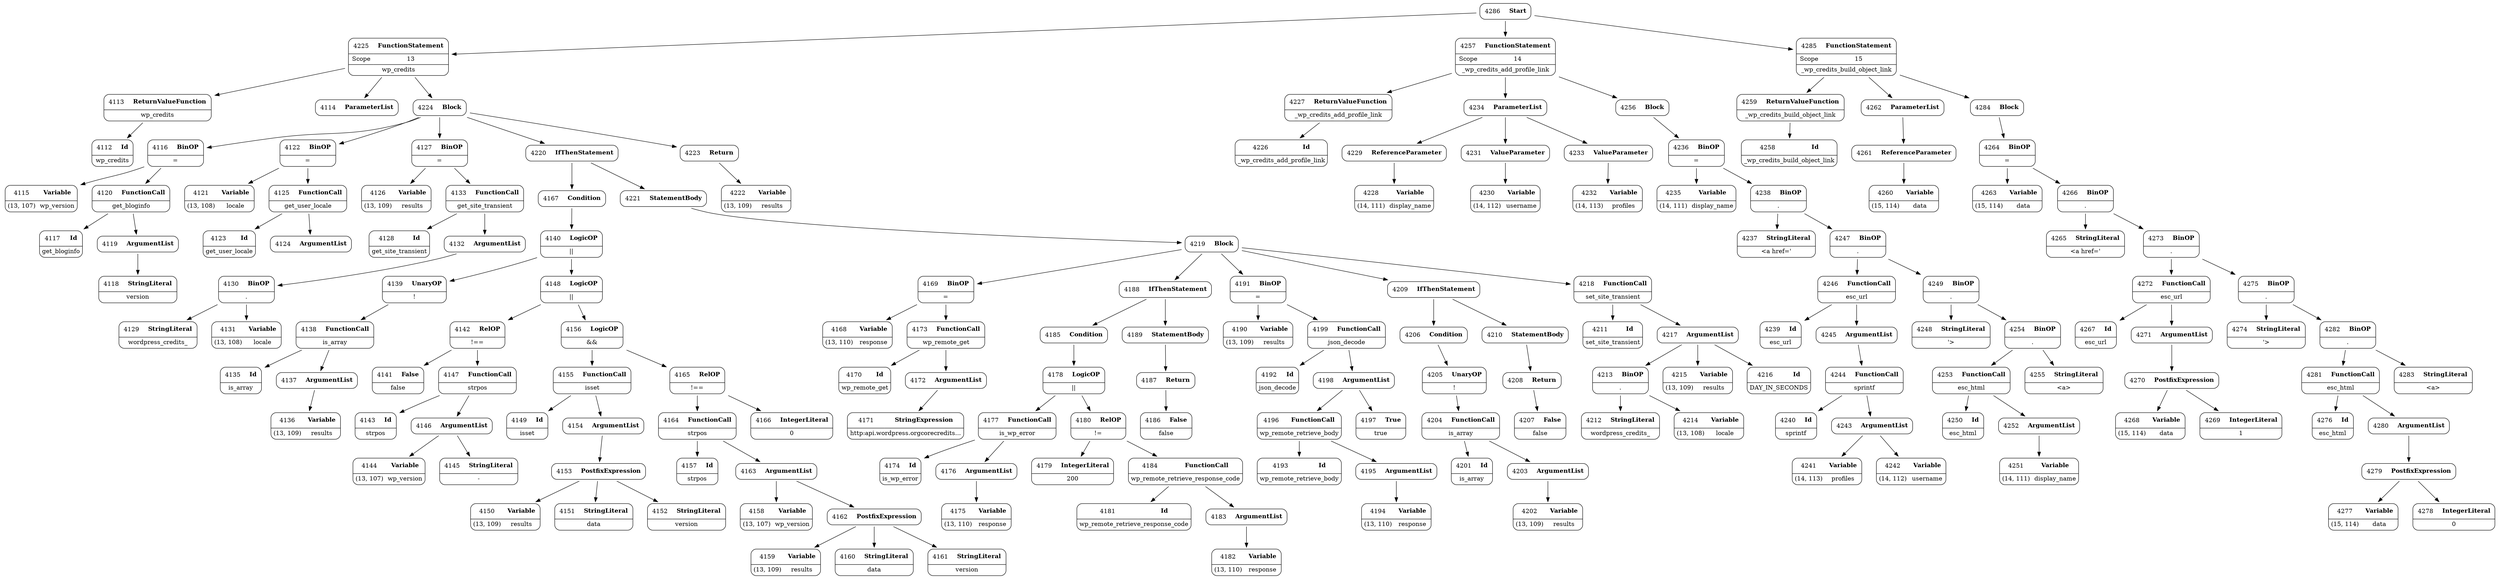 digraph ast {
node [shape=none];
4112 [label=<<TABLE border='1' cellspacing='0' cellpadding='10' style='rounded' ><TR><TD border='0'>4112</TD><TD border='0'><B>Id</B></TD></TR><HR/><TR><TD border='0' cellpadding='5' colspan='2'>wp_credits</TD></TR></TABLE>>];
4113 [label=<<TABLE border='1' cellspacing='0' cellpadding='10' style='rounded' ><TR><TD border='0'>4113</TD><TD border='0'><B>ReturnValueFunction</B></TD></TR><HR/><TR><TD border='0' cellpadding='5' colspan='2'>wp_credits</TD></TR></TABLE>>];
4113 -> 4112 [weight=2];
4114 [label=<<TABLE border='1' cellspacing='0' cellpadding='10' style='rounded' ><TR><TD border='0'>4114</TD><TD border='0'><B>ParameterList</B></TD></TR></TABLE>>];
4115 [label=<<TABLE border='1' cellspacing='0' cellpadding='10' style='rounded' ><TR><TD border='0'>4115</TD><TD border='0'><B>Variable</B></TD></TR><HR/><TR><TD border='0' cellpadding='5'>(13, 107)</TD><TD border='0' cellpadding='5'>wp_version</TD></TR></TABLE>>];
4116 [label=<<TABLE border='1' cellspacing='0' cellpadding='10' style='rounded' ><TR><TD border='0'>4116</TD><TD border='0'><B>BinOP</B></TD></TR><HR/><TR><TD border='0' cellpadding='5' colspan='2'>=</TD></TR></TABLE>>];
4116 -> 4115 [weight=2];
4116 -> 4120 [weight=2];
4117 [label=<<TABLE border='1' cellspacing='0' cellpadding='10' style='rounded' ><TR><TD border='0'>4117</TD><TD border='0'><B>Id</B></TD></TR><HR/><TR><TD border='0' cellpadding='5' colspan='2'>get_bloginfo</TD></TR></TABLE>>];
4118 [label=<<TABLE border='1' cellspacing='0' cellpadding='10' style='rounded' ><TR><TD border='0'>4118</TD><TD border='0'><B>StringLiteral</B></TD></TR><HR/><TR><TD border='0' cellpadding='5' colspan='2'>version</TD></TR></TABLE>>];
4119 [label=<<TABLE border='1' cellspacing='0' cellpadding='10' style='rounded' ><TR><TD border='0'>4119</TD><TD border='0'><B>ArgumentList</B></TD></TR></TABLE>>];
4119 -> 4118 [weight=2];
4120 [label=<<TABLE border='1' cellspacing='0' cellpadding='10' style='rounded' ><TR><TD border='0'>4120</TD><TD border='0'><B>FunctionCall</B></TD></TR><HR/><TR><TD border='0' cellpadding='5' colspan='2'>get_bloginfo</TD></TR></TABLE>>];
4120 -> 4117 [weight=2];
4120 -> 4119 [weight=2];
4121 [label=<<TABLE border='1' cellspacing='0' cellpadding='10' style='rounded' ><TR><TD border='0'>4121</TD><TD border='0'><B>Variable</B></TD></TR><HR/><TR><TD border='0' cellpadding='5'>(13, 108)</TD><TD border='0' cellpadding='5'>locale</TD></TR></TABLE>>];
4122 [label=<<TABLE border='1' cellspacing='0' cellpadding='10' style='rounded' ><TR><TD border='0'>4122</TD><TD border='0'><B>BinOP</B></TD></TR><HR/><TR><TD border='0' cellpadding='5' colspan='2'>=</TD></TR></TABLE>>];
4122 -> 4121 [weight=2];
4122 -> 4125 [weight=2];
4123 [label=<<TABLE border='1' cellspacing='0' cellpadding='10' style='rounded' ><TR><TD border='0'>4123</TD><TD border='0'><B>Id</B></TD></TR><HR/><TR><TD border='0' cellpadding='5' colspan='2'>get_user_locale</TD></TR></TABLE>>];
4124 [label=<<TABLE border='1' cellspacing='0' cellpadding='10' style='rounded' ><TR><TD border='0'>4124</TD><TD border='0'><B>ArgumentList</B></TD></TR></TABLE>>];
4125 [label=<<TABLE border='1' cellspacing='0' cellpadding='10' style='rounded' ><TR><TD border='0'>4125</TD><TD border='0'><B>FunctionCall</B></TD></TR><HR/><TR><TD border='0' cellpadding='5' colspan='2'>get_user_locale</TD></TR></TABLE>>];
4125 -> 4123 [weight=2];
4125 -> 4124 [weight=2];
4126 [label=<<TABLE border='1' cellspacing='0' cellpadding='10' style='rounded' ><TR><TD border='0'>4126</TD><TD border='0'><B>Variable</B></TD></TR><HR/><TR><TD border='0' cellpadding='5'>(13, 109)</TD><TD border='0' cellpadding='5'>results</TD></TR></TABLE>>];
4127 [label=<<TABLE border='1' cellspacing='0' cellpadding='10' style='rounded' ><TR><TD border='0'>4127</TD><TD border='0'><B>BinOP</B></TD></TR><HR/><TR><TD border='0' cellpadding='5' colspan='2'>=</TD></TR></TABLE>>];
4127 -> 4126 [weight=2];
4127 -> 4133 [weight=2];
4128 [label=<<TABLE border='1' cellspacing='0' cellpadding='10' style='rounded' ><TR><TD border='0'>4128</TD><TD border='0'><B>Id</B></TD></TR><HR/><TR><TD border='0' cellpadding='5' colspan='2'>get_site_transient</TD></TR></TABLE>>];
4129 [label=<<TABLE border='1' cellspacing='0' cellpadding='10' style='rounded' ><TR><TD border='0'>4129</TD><TD border='0'><B>StringLiteral</B></TD></TR><HR/><TR><TD border='0' cellpadding='5' colspan='2'>wordpress_credits_</TD></TR></TABLE>>];
4130 [label=<<TABLE border='1' cellspacing='0' cellpadding='10' style='rounded' ><TR><TD border='0'>4130</TD><TD border='0'><B>BinOP</B></TD></TR><HR/><TR><TD border='0' cellpadding='5' colspan='2'>.</TD></TR></TABLE>>];
4130 -> 4129 [weight=2];
4130 -> 4131 [weight=2];
4131 [label=<<TABLE border='1' cellspacing='0' cellpadding='10' style='rounded' ><TR><TD border='0'>4131</TD><TD border='0'><B>Variable</B></TD></TR><HR/><TR><TD border='0' cellpadding='5'>(13, 108)</TD><TD border='0' cellpadding='5'>locale</TD></TR></TABLE>>];
4132 [label=<<TABLE border='1' cellspacing='0' cellpadding='10' style='rounded' ><TR><TD border='0'>4132</TD><TD border='0'><B>ArgumentList</B></TD></TR></TABLE>>];
4132 -> 4130 [weight=2];
4133 [label=<<TABLE border='1' cellspacing='0' cellpadding='10' style='rounded' ><TR><TD border='0'>4133</TD><TD border='0'><B>FunctionCall</B></TD></TR><HR/><TR><TD border='0' cellpadding='5' colspan='2'>get_site_transient</TD></TR></TABLE>>];
4133 -> 4128 [weight=2];
4133 -> 4132 [weight=2];
4135 [label=<<TABLE border='1' cellspacing='0' cellpadding='10' style='rounded' ><TR><TD border='0'>4135</TD><TD border='0'><B>Id</B></TD></TR><HR/><TR><TD border='0' cellpadding='5' colspan='2'>is_array</TD></TR></TABLE>>];
4136 [label=<<TABLE border='1' cellspacing='0' cellpadding='10' style='rounded' ><TR><TD border='0'>4136</TD><TD border='0'><B>Variable</B></TD></TR><HR/><TR><TD border='0' cellpadding='5'>(13, 109)</TD><TD border='0' cellpadding='5'>results</TD></TR></TABLE>>];
4137 [label=<<TABLE border='1' cellspacing='0' cellpadding='10' style='rounded' ><TR><TD border='0'>4137</TD><TD border='0'><B>ArgumentList</B></TD></TR></TABLE>>];
4137 -> 4136 [weight=2];
4138 [label=<<TABLE border='1' cellspacing='0' cellpadding='10' style='rounded' ><TR><TD border='0'>4138</TD><TD border='0'><B>FunctionCall</B></TD></TR><HR/><TR><TD border='0' cellpadding='5' colspan='2'>is_array</TD></TR></TABLE>>];
4138 -> 4135 [weight=2];
4138 -> 4137 [weight=2];
4139 [label=<<TABLE border='1' cellspacing='0' cellpadding='10' style='rounded' ><TR><TD border='0'>4139</TD><TD border='0'><B>UnaryOP</B></TD></TR><HR/><TR><TD border='0' cellpadding='5' colspan='2'>!</TD></TR></TABLE>>];
4139 -> 4138 [weight=2];
4140 [label=<<TABLE border='1' cellspacing='0' cellpadding='10' style='rounded' ><TR><TD border='0'>4140</TD><TD border='0'><B>LogicOP</B></TD></TR><HR/><TR><TD border='0' cellpadding='5' colspan='2'>||</TD></TR></TABLE>>];
4140 -> 4139 [weight=2];
4140 -> 4148 [weight=2];
4141 [label=<<TABLE border='1' cellspacing='0' cellpadding='10' style='rounded' ><TR><TD border='0'>4141</TD><TD border='0'><B>False</B></TD></TR><HR/><TR><TD border='0' cellpadding='5' colspan='2'>false</TD></TR></TABLE>>];
4142 [label=<<TABLE border='1' cellspacing='0' cellpadding='10' style='rounded' ><TR><TD border='0'>4142</TD><TD border='0'><B>RelOP</B></TD></TR><HR/><TR><TD border='0' cellpadding='5' colspan='2'>!==</TD></TR></TABLE>>];
4142 -> 4141 [weight=2];
4142 -> 4147 [weight=2];
4143 [label=<<TABLE border='1' cellspacing='0' cellpadding='10' style='rounded' ><TR><TD border='0'>4143</TD><TD border='0'><B>Id</B></TD></TR><HR/><TR><TD border='0' cellpadding='5' colspan='2'>strpos</TD></TR></TABLE>>];
4144 [label=<<TABLE border='1' cellspacing='0' cellpadding='10' style='rounded' ><TR><TD border='0'>4144</TD><TD border='0'><B>Variable</B></TD></TR><HR/><TR><TD border='0' cellpadding='5'>(13, 107)</TD><TD border='0' cellpadding='5'>wp_version</TD></TR></TABLE>>];
4145 [label=<<TABLE border='1' cellspacing='0' cellpadding='10' style='rounded' ><TR><TD border='0'>4145</TD><TD border='0'><B>StringLiteral</B></TD></TR><HR/><TR><TD border='0' cellpadding='5' colspan='2'>-</TD></TR></TABLE>>];
4146 [label=<<TABLE border='1' cellspacing='0' cellpadding='10' style='rounded' ><TR><TD border='0'>4146</TD><TD border='0'><B>ArgumentList</B></TD></TR></TABLE>>];
4146 -> 4144 [weight=2];
4146 -> 4145 [weight=2];
4147 [label=<<TABLE border='1' cellspacing='0' cellpadding='10' style='rounded' ><TR><TD border='0'>4147</TD><TD border='0'><B>FunctionCall</B></TD></TR><HR/><TR><TD border='0' cellpadding='5' colspan='2'>strpos</TD></TR></TABLE>>];
4147 -> 4143 [weight=2];
4147 -> 4146 [weight=2];
4148 [label=<<TABLE border='1' cellspacing='0' cellpadding='10' style='rounded' ><TR><TD border='0'>4148</TD><TD border='0'><B>LogicOP</B></TD></TR><HR/><TR><TD border='0' cellpadding='5' colspan='2'>||</TD></TR></TABLE>>];
4148 -> 4142 [weight=2];
4148 -> 4156 [weight=2];
4149 [label=<<TABLE border='1' cellspacing='0' cellpadding='10' style='rounded' ><TR><TD border='0'>4149</TD><TD border='0'><B>Id</B></TD></TR><HR/><TR><TD border='0' cellpadding='5' colspan='2'>isset</TD></TR></TABLE>>];
4150 [label=<<TABLE border='1' cellspacing='0' cellpadding='10' style='rounded' ><TR><TD border='0'>4150</TD><TD border='0'><B>Variable</B></TD></TR><HR/><TR><TD border='0' cellpadding='5'>(13, 109)</TD><TD border='0' cellpadding='5'>results</TD></TR></TABLE>>];
4151 [label=<<TABLE border='1' cellspacing='0' cellpadding='10' style='rounded' ><TR><TD border='0'>4151</TD><TD border='0'><B>StringLiteral</B></TD></TR><HR/><TR><TD border='0' cellpadding='5' colspan='2'>data</TD></TR></TABLE>>];
4152 [label=<<TABLE border='1' cellspacing='0' cellpadding='10' style='rounded' ><TR><TD border='0'>4152</TD><TD border='0'><B>StringLiteral</B></TD></TR><HR/><TR><TD border='0' cellpadding='5' colspan='2'>version</TD></TR></TABLE>>];
4153 [label=<<TABLE border='1' cellspacing='0' cellpadding='10' style='rounded' ><TR><TD border='0'>4153</TD><TD border='0'><B>PostfixExpression</B></TD></TR></TABLE>>];
4153 -> 4150 [weight=2];
4153 -> 4151 [weight=2];
4153 -> 4152 [weight=2];
4154 [label=<<TABLE border='1' cellspacing='0' cellpadding='10' style='rounded' ><TR><TD border='0'>4154</TD><TD border='0'><B>ArgumentList</B></TD></TR></TABLE>>];
4154 -> 4153 [weight=2];
4155 [label=<<TABLE border='1' cellspacing='0' cellpadding='10' style='rounded' ><TR><TD border='0'>4155</TD><TD border='0'><B>FunctionCall</B></TD></TR><HR/><TR><TD border='0' cellpadding='5' colspan='2'>isset</TD></TR></TABLE>>];
4155 -> 4149 [weight=2];
4155 -> 4154 [weight=2];
4156 [label=<<TABLE border='1' cellspacing='0' cellpadding='10' style='rounded' ><TR><TD border='0'>4156</TD><TD border='0'><B>LogicOP</B></TD></TR><HR/><TR><TD border='0' cellpadding='5' colspan='2'>&amp;&amp;</TD></TR></TABLE>>];
4156 -> 4155 [weight=2];
4156 -> 4165 [weight=2];
4157 [label=<<TABLE border='1' cellspacing='0' cellpadding='10' style='rounded' ><TR><TD border='0'>4157</TD><TD border='0'><B>Id</B></TD></TR><HR/><TR><TD border='0' cellpadding='5' colspan='2'>strpos</TD></TR></TABLE>>];
4158 [label=<<TABLE border='1' cellspacing='0' cellpadding='10' style='rounded' ><TR><TD border='0'>4158</TD><TD border='0'><B>Variable</B></TD></TR><HR/><TR><TD border='0' cellpadding='5'>(13, 107)</TD><TD border='0' cellpadding='5'>wp_version</TD></TR></TABLE>>];
4159 [label=<<TABLE border='1' cellspacing='0' cellpadding='10' style='rounded' ><TR><TD border='0'>4159</TD><TD border='0'><B>Variable</B></TD></TR><HR/><TR><TD border='0' cellpadding='5'>(13, 109)</TD><TD border='0' cellpadding='5'>results</TD></TR></TABLE>>];
4160 [label=<<TABLE border='1' cellspacing='0' cellpadding='10' style='rounded' ><TR><TD border='0'>4160</TD><TD border='0'><B>StringLiteral</B></TD></TR><HR/><TR><TD border='0' cellpadding='5' colspan='2'>data</TD></TR></TABLE>>];
4161 [label=<<TABLE border='1' cellspacing='0' cellpadding='10' style='rounded' ><TR><TD border='0'>4161</TD><TD border='0'><B>StringLiteral</B></TD></TR><HR/><TR><TD border='0' cellpadding='5' colspan='2'>version</TD></TR></TABLE>>];
4162 [label=<<TABLE border='1' cellspacing='0' cellpadding='10' style='rounded' ><TR><TD border='0'>4162</TD><TD border='0'><B>PostfixExpression</B></TD></TR></TABLE>>];
4162 -> 4159 [weight=2];
4162 -> 4160 [weight=2];
4162 -> 4161 [weight=2];
4163 [label=<<TABLE border='1' cellspacing='0' cellpadding='10' style='rounded' ><TR><TD border='0'>4163</TD><TD border='0'><B>ArgumentList</B></TD></TR></TABLE>>];
4163 -> 4158 [weight=2];
4163 -> 4162 [weight=2];
4164 [label=<<TABLE border='1' cellspacing='0' cellpadding='10' style='rounded' ><TR><TD border='0'>4164</TD><TD border='0'><B>FunctionCall</B></TD></TR><HR/><TR><TD border='0' cellpadding='5' colspan='2'>strpos</TD></TR></TABLE>>];
4164 -> 4157 [weight=2];
4164 -> 4163 [weight=2];
4165 [label=<<TABLE border='1' cellspacing='0' cellpadding='10' style='rounded' ><TR><TD border='0'>4165</TD><TD border='0'><B>RelOP</B></TD></TR><HR/><TR><TD border='0' cellpadding='5' colspan='2'>!==</TD></TR></TABLE>>];
4165 -> 4164 [weight=2];
4165 -> 4166 [weight=2];
4166 [label=<<TABLE border='1' cellspacing='0' cellpadding='10' style='rounded' ><TR><TD border='0'>4166</TD><TD border='0'><B>IntegerLiteral</B></TD></TR><HR/><TR><TD border='0' cellpadding='5' colspan='2'>0</TD></TR></TABLE>>];
4167 [label=<<TABLE border='1' cellspacing='0' cellpadding='10' style='rounded' ><TR><TD border='0'>4167</TD><TD border='0'><B>Condition</B></TD></TR></TABLE>>];
4167 -> 4140 [weight=2];
4168 [label=<<TABLE border='1' cellspacing='0' cellpadding='10' style='rounded' ><TR><TD border='0'>4168</TD><TD border='0'><B>Variable</B></TD></TR><HR/><TR><TD border='0' cellpadding='5'>(13, 110)</TD><TD border='0' cellpadding='5'>response</TD></TR></TABLE>>];
4169 [label=<<TABLE border='1' cellspacing='0' cellpadding='10' style='rounded' ><TR><TD border='0'>4169</TD><TD border='0'><B>BinOP</B></TD></TR><HR/><TR><TD border='0' cellpadding='5' colspan='2'>=</TD></TR></TABLE>>];
4169 -> 4168 [weight=2];
4169 -> 4173 [weight=2];
4170 [label=<<TABLE border='1' cellspacing='0' cellpadding='10' style='rounded' ><TR><TD border='0'>4170</TD><TD border='0'><B>Id</B></TD></TR><HR/><TR><TD border='0' cellpadding='5' colspan='2'>wp_remote_get</TD></TR></TABLE>>];
4171 [label=<<TABLE border='1' cellspacing='0' cellpadding='10' style='rounded' ><TR><TD border='0'>4171</TD><TD border='0'><B>StringExpression</B></TD></TR><HR/><TR><TD border='0' cellpadding='5' colspan='2'>http:api.wordpress.orgcorecredits...</TD></TR></TABLE>>];
4172 [label=<<TABLE border='1' cellspacing='0' cellpadding='10' style='rounded' ><TR><TD border='0'>4172</TD><TD border='0'><B>ArgumentList</B></TD></TR></TABLE>>];
4172 -> 4171 [weight=2];
4173 [label=<<TABLE border='1' cellspacing='0' cellpadding='10' style='rounded' ><TR><TD border='0'>4173</TD><TD border='0'><B>FunctionCall</B></TD></TR><HR/><TR><TD border='0' cellpadding='5' colspan='2'>wp_remote_get</TD></TR></TABLE>>];
4173 -> 4170 [weight=2];
4173 -> 4172 [weight=2];
4174 [label=<<TABLE border='1' cellspacing='0' cellpadding='10' style='rounded' ><TR><TD border='0'>4174</TD><TD border='0'><B>Id</B></TD></TR><HR/><TR><TD border='0' cellpadding='5' colspan='2'>is_wp_error</TD></TR></TABLE>>];
4175 [label=<<TABLE border='1' cellspacing='0' cellpadding='10' style='rounded' ><TR><TD border='0'>4175</TD><TD border='0'><B>Variable</B></TD></TR><HR/><TR><TD border='0' cellpadding='5'>(13, 110)</TD><TD border='0' cellpadding='5'>response</TD></TR></TABLE>>];
4176 [label=<<TABLE border='1' cellspacing='0' cellpadding='10' style='rounded' ><TR><TD border='0'>4176</TD><TD border='0'><B>ArgumentList</B></TD></TR></TABLE>>];
4176 -> 4175 [weight=2];
4177 [label=<<TABLE border='1' cellspacing='0' cellpadding='10' style='rounded' ><TR><TD border='0'>4177</TD><TD border='0'><B>FunctionCall</B></TD></TR><HR/><TR><TD border='0' cellpadding='5' colspan='2'>is_wp_error</TD></TR></TABLE>>];
4177 -> 4174 [weight=2];
4177 -> 4176 [weight=2];
4178 [label=<<TABLE border='1' cellspacing='0' cellpadding='10' style='rounded' ><TR><TD border='0'>4178</TD><TD border='0'><B>LogicOP</B></TD></TR><HR/><TR><TD border='0' cellpadding='5' colspan='2'>||</TD></TR></TABLE>>];
4178 -> 4177 [weight=2];
4178 -> 4180 [weight=2];
4179 [label=<<TABLE border='1' cellspacing='0' cellpadding='10' style='rounded' ><TR><TD border='0'>4179</TD><TD border='0'><B>IntegerLiteral</B></TD></TR><HR/><TR><TD border='0' cellpadding='5' colspan='2'>200</TD></TR></TABLE>>];
4180 [label=<<TABLE border='1' cellspacing='0' cellpadding='10' style='rounded' ><TR><TD border='0'>4180</TD><TD border='0'><B>RelOP</B></TD></TR><HR/><TR><TD border='0' cellpadding='5' colspan='2'>!=</TD></TR></TABLE>>];
4180 -> 4179 [weight=2];
4180 -> 4184 [weight=2];
4181 [label=<<TABLE border='1' cellspacing='0' cellpadding='10' style='rounded' ><TR><TD border='0'>4181</TD><TD border='0'><B>Id</B></TD></TR><HR/><TR><TD border='0' cellpadding='5' colspan='2'>wp_remote_retrieve_response_code</TD></TR></TABLE>>];
4182 [label=<<TABLE border='1' cellspacing='0' cellpadding='10' style='rounded' ><TR><TD border='0'>4182</TD><TD border='0'><B>Variable</B></TD></TR><HR/><TR><TD border='0' cellpadding='5'>(13, 110)</TD><TD border='0' cellpadding='5'>response</TD></TR></TABLE>>];
4183 [label=<<TABLE border='1' cellspacing='0' cellpadding='10' style='rounded' ><TR><TD border='0'>4183</TD><TD border='0'><B>ArgumentList</B></TD></TR></TABLE>>];
4183 -> 4182 [weight=2];
4184 [label=<<TABLE border='1' cellspacing='0' cellpadding='10' style='rounded' ><TR><TD border='0'>4184</TD><TD border='0'><B>FunctionCall</B></TD></TR><HR/><TR><TD border='0' cellpadding='5' colspan='2'>wp_remote_retrieve_response_code</TD></TR></TABLE>>];
4184 -> 4181 [weight=2];
4184 -> 4183 [weight=2];
4185 [label=<<TABLE border='1' cellspacing='0' cellpadding='10' style='rounded' ><TR><TD border='0'>4185</TD><TD border='0'><B>Condition</B></TD></TR></TABLE>>];
4185 -> 4178 [weight=2];
4186 [label=<<TABLE border='1' cellspacing='0' cellpadding='10' style='rounded' ><TR><TD border='0'>4186</TD><TD border='0'><B>False</B></TD></TR><HR/><TR><TD border='0' cellpadding='5' colspan='2'>false</TD></TR></TABLE>>];
4187 [label=<<TABLE border='1' cellspacing='0' cellpadding='10' style='rounded' ><TR><TD border='0'>4187</TD><TD border='0'><B>Return</B></TD></TR></TABLE>>];
4187 -> 4186 [weight=2];
4188 [label=<<TABLE border='1' cellspacing='0' cellpadding='10' style='rounded' ><TR><TD border='0'>4188</TD><TD border='0'><B>IfThenStatement</B></TD></TR></TABLE>>];
4188 -> 4185 [weight=2];
4188 -> 4189 [weight=2];
4189 [label=<<TABLE border='1' cellspacing='0' cellpadding='10' style='rounded' ><TR><TD border='0'>4189</TD><TD border='0'><B>StatementBody</B></TD></TR></TABLE>>];
4189 -> 4187 [weight=2];
4190 [label=<<TABLE border='1' cellspacing='0' cellpadding='10' style='rounded' ><TR><TD border='0'>4190</TD><TD border='0'><B>Variable</B></TD></TR><HR/><TR><TD border='0' cellpadding='5'>(13, 109)</TD><TD border='0' cellpadding='5'>results</TD></TR></TABLE>>];
4191 [label=<<TABLE border='1' cellspacing='0' cellpadding='10' style='rounded' ><TR><TD border='0'>4191</TD><TD border='0'><B>BinOP</B></TD></TR><HR/><TR><TD border='0' cellpadding='5' colspan='2'>=</TD></TR></TABLE>>];
4191 -> 4190 [weight=2];
4191 -> 4199 [weight=2];
4192 [label=<<TABLE border='1' cellspacing='0' cellpadding='10' style='rounded' ><TR><TD border='0'>4192</TD><TD border='0'><B>Id</B></TD></TR><HR/><TR><TD border='0' cellpadding='5' colspan='2'>json_decode</TD></TR></TABLE>>];
4193 [label=<<TABLE border='1' cellspacing='0' cellpadding='10' style='rounded' ><TR><TD border='0'>4193</TD><TD border='0'><B>Id</B></TD></TR><HR/><TR><TD border='0' cellpadding='5' colspan='2'>wp_remote_retrieve_body</TD></TR></TABLE>>];
4194 [label=<<TABLE border='1' cellspacing='0' cellpadding='10' style='rounded' ><TR><TD border='0'>4194</TD><TD border='0'><B>Variable</B></TD></TR><HR/><TR><TD border='0' cellpadding='5'>(13, 110)</TD><TD border='0' cellpadding='5'>response</TD></TR></TABLE>>];
4195 [label=<<TABLE border='1' cellspacing='0' cellpadding='10' style='rounded' ><TR><TD border='0'>4195</TD><TD border='0'><B>ArgumentList</B></TD></TR></TABLE>>];
4195 -> 4194 [weight=2];
4196 [label=<<TABLE border='1' cellspacing='0' cellpadding='10' style='rounded' ><TR><TD border='0'>4196</TD><TD border='0'><B>FunctionCall</B></TD></TR><HR/><TR><TD border='0' cellpadding='5' colspan='2'>wp_remote_retrieve_body</TD></TR></TABLE>>];
4196 -> 4193 [weight=2];
4196 -> 4195 [weight=2];
4197 [label=<<TABLE border='1' cellspacing='0' cellpadding='10' style='rounded' ><TR><TD border='0'>4197</TD><TD border='0'><B>True</B></TD></TR><HR/><TR><TD border='0' cellpadding='5' colspan='2'>true</TD></TR></TABLE>>];
4198 [label=<<TABLE border='1' cellspacing='0' cellpadding='10' style='rounded' ><TR><TD border='0'>4198</TD><TD border='0'><B>ArgumentList</B></TD></TR></TABLE>>];
4198 -> 4196 [weight=2];
4198 -> 4197 [weight=2];
4199 [label=<<TABLE border='1' cellspacing='0' cellpadding='10' style='rounded' ><TR><TD border='0'>4199</TD><TD border='0'><B>FunctionCall</B></TD></TR><HR/><TR><TD border='0' cellpadding='5' colspan='2'>json_decode</TD></TR></TABLE>>];
4199 -> 4192 [weight=2];
4199 -> 4198 [weight=2];
4201 [label=<<TABLE border='1' cellspacing='0' cellpadding='10' style='rounded' ><TR><TD border='0'>4201</TD><TD border='0'><B>Id</B></TD></TR><HR/><TR><TD border='0' cellpadding='5' colspan='2'>is_array</TD></TR></TABLE>>];
4202 [label=<<TABLE border='1' cellspacing='0' cellpadding='10' style='rounded' ><TR><TD border='0'>4202</TD><TD border='0'><B>Variable</B></TD></TR><HR/><TR><TD border='0' cellpadding='5'>(13, 109)</TD><TD border='0' cellpadding='5'>results</TD></TR></TABLE>>];
4203 [label=<<TABLE border='1' cellspacing='0' cellpadding='10' style='rounded' ><TR><TD border='0'>4203</TD><TD border='0'><B>ArgumentList</B></TD></TR></TABLE>>];
4203 -> 4202 [weight=2];
4204 [label=<<TABLE border='1' cellspacing='0' cellpadding='10' style='rounded' ><TR><TD border='0'>4204</TD><TD border='0'><B>FunctionCall</B></TD></TR><HR/><TR><TD border='0' cellpadding='5' colspan='2'>is_array</TD></TR></TABLE>>];
4204 -> 4201 [weight=2];
4204 -> 4203 [weight=2];
4205 [label=<<TABLE border='1' cellspacing='0' cellpadding='10' style='rounded' ><TR><TD border='0'>4205</TD><TD border='0'><B>UnaryOP</B></TD></TR><HR/><TR><TD border='0' cellpadding='5' colspan='2'>!</TD></TR></TABLE>>];
4205 -> 4204 [weight=2];
4206 [label=<<TABLE border='1' cellspacing='0' cellpadding='10' style='rounded' ><TR><TD border='0'>4206</TD><TD border='0'><B>Condition</B></TD></TR></TABLE>>];
4206 -> 4205 [weight=2];
4207 [label=<<TABLE border='1' cellspacing='0' cellpadding='10' style='rounded' ><TR><TD border='0'>4207</TD><TD border='0'><B>False</B></TD></TR><HR/><TR><TD border='0' cellpadding='5' colspan='2'>false</TD></TR></TABLE>>];
4208 [label=<<TABLE border='1' cellspacing='0' cellpadding='10' style='rounded' ><TR><TD border='0'>4208</TD><TD border='0'><B>Return</B></TD></TR></TABLE>>];
4208 -> 4207 [weight=2];
4209 [label=<<TABLE border='1' cellspacing='0' cellpadding='10' style='rounded' ><TR><TD border='0'>4209</TD><TD border='0'><B>IfThenStatement</B></TD></TR></TABLE>>];
4209 -> 4206 [weight=2];
4209 -> 4210 [weight=2];
4210 [label=<<TABLE border='1' cellspacing='0' cellpadding='10' style='rounded' ><TR><TD border='0'>4210</TD><TD border='0'><B>StatementBody</B></TD></TR></TABLE>>];
4210 -> 4208 [weight=2];
4211 [label=<<TABLE border='1' cellspacing='0' cellpadding='10' style='rounded' ><TR><TD border='0'>4211</TD><TD border='0'><B>Id</B></TD></TR><HR/><TR><TD border='0' cellpadding='5' colspan='2'>set_site_transient</TD></TR></TABLE>>];
4212 [label=<<TABLE border='1' cellspacing='0' cellpadding='10' style='rounded' ><TR><TD border='0'>4212</TD><TD border='0'><B>StringLiteral</B></TD></TR><HR/><TR><TD border='0' cellpadding='5' colspan='2'>wordpress_credits_</TD></TR></TABLE>>];
4213 [label=<<TABLE border='1' cellspacing='0' cellpadding='10' style='rounded' ><TR><TD border='0'>4213</TD><TD border='0'><B>BinOP</B></TD></TR><HR/><TR><TD border='0' cellpadding='5' colspan='2'>.</TD></TR></TABLE>>];
4213 -> 4212 [weight=2];
4213 -> 4214 [weight=2];
4214 [label=<<TABLE border='1' cellspacing='0' cellpadding='10' style='rounded' ><TR><TD border='0'>4214</TD><TD border='0'><B>Variable</B></TD></TR><HR/><TR><TD border='0' cellpadding='5'>(13, 108)</TD><TD border='0' cellpadding='5'>locale</TD></TR></TABLE>>];
4215 [label=<<TABLE border='1' cellspacing='0' cellpadding='10' style='rounded' ><TR><TD border='0'>4215</TD><TD border='0'><B>Variable</B></TD></TR><HR/><TR><TD border='0' cellpadding='5'>(13, 109)</TD><TD border='0' cellpadding='5'>results</TD></TR></TABLE>>];
4216 [label=<<TABLE border='1' cellspacing='0' cellpadding='10' style='rounded' ><TR><TD border='0'>4216</TD><TD border='0'><B>Id</B></TD></TR><HR/><TR><TD border='0' cellpadding='5' colspan='2'>DAY_IN_SECONDS</TD></TR></TABLE>>];
4217 [label=<<TABLE border='1' cellspacing='0' cellpadding='10' style='rounded' ><TR><TD border='0'>4217</TD><TD border='0'><B>ArgumentList</B></TD></TR></TABLE>>];
4217 -> 4213 [weight=2];
4217 -> 4215 [weight=2];
4217 -> 4216 [weight=2];
4218 [label=<<TABLE border='1' cellspacing='0' cellpadding='10' style='rounded' ><TR><TD border='0'>4218</TD><TD border='0'><B>FunctionCall</B></TD></TR><HR/><TR><TD border='0' cellpadding='5' colspan='2'>set_site_transient</TD></TR></TABLE>>];
4218 -> 4211 [weight=2];
4218 -> 4217 [weight=2];
4219 [label=<<TABLE border='1' cellspacing='0' cellpadding='10' style='rounded' ><TR><TD border='0'>4219</TD><TD border='0'><B>Block</B></TD></TR></TABLE>>];
4219 -> 4169 [weight=2];
4219 -> 4188 [weight=2];
4219 -> 4191 [weight=2];
4219 -> 4209 [weight=2];
4219 -> 4218 [weight=2];
4220 [label=<<TABLE border='1' cellspacing='0' cellpadding='10' style='rounded' ><TR><TD border='0'>4220</TD><TD border='0'><B>IfThenStatement</B></TD></TR></TABLE>>];
4220 -> 4167 [weight=2];
4220 -> 4221 [weight=2];
4221 [label=<<TABLE border='1' cellspacing='0' cellpadding='10' style='rounded' ><TR><TD border='0'>4221</TD><TD border='0'><B>StatementBody</B></TD></TR></TABLE>>];
4221 -> 4219 [weight=2];
4222 [label=<<TABLE border='1' cellspacing='0' cellpadding='10' style='rounded' ><TR><TD border='0'>4222</TD><TD border='0'><B>Variable</B></TD></TR><HR/><TR><TD border='0' cellpadding='5'>(13, 109)</TD><TD border='0' cellpadding='5'>results</TD></TR></TABLE>>];
4223 [label=<<TABLE border='1' cellspacing='0' cellpadding='10' style='rounded' ><TR><TD border='0'>4223</TD><TD border='0'><B>Return</B></TD></TR></TABLE>>];
4223 -> 4222 [weight=2];
4224 [label=<<TABLE border='1' cellspacing='0' cellpadding='10' style='rounded' ><TR><TD border='0'>4224</TD><TD border='0'><B>Block</B></TD></TR></TABLE>>];
4224 -> 4116 [weight=2];
4224 -> 4122 [weight=2];
4224 -> 4127 [weight=2];
4224 -> 4220 [weight=2];
4224 -> 4223 [weight=2];
4225 [label=<<TABLE border='1' cellspacing='0' cellpadding='10' style='rounded' ><TR><TD border='0'>4225</TD><TD border='0'><B>FunctionStatement</B></TD></TR><HR/><TR><TD border='0' cellpadding='5'>Scope</TD><TD border='0' cellpadding='5'>13</TD></TR><HR/><TR><TD border='0' cellpadding='5' colspan='2'>wp_credits</TD></TR></TABLE>>];
4225 -> 4113 [weight=2];
4225 -> 4114 [weight=2];
4225 -> 4224 [weight=2];
4226 [label=<<TABLE border='1' cellspacing='0' cellpadding='10' style='rounded' ><TR><TD border='0'>4226</TD><TD border='0'><B>Id</B></TD></TR><HR/><TR><TD border='0' cellpadding='5' colspan='2'>_wp_credits_add_profile_link</TD></TR></TABLE>>];
4227 [label=<<TABLE border='1' cellspacing='0' cellpadding='10' style='rounded' ><TR><TD border='0'>4227</TD><TD border='0'><B>ReturnValueFunction</B></TD></TR><HR/><TR><TD border='0' cellpadding='5' colspan='2'>_wp_credits_add_profile_link</TD></TR></TABLE>>];
4227 -> 4226 [weight=2];
4228 [label=<<TABLE border='1' cellspacing='0' cellpadding='10' style='rounded' ><TR><TD border='0'>4228</TD><TD border='0'><B>Variable</B></TD></TR><HR/><TR><TD border='0' cellpadding='5'>(14, 111)</TD><TD border='0' cellpadding='5'>display_name</TD></TR></TABLE>>];
4229 [label=<<TABLE border='1' cellspacing='0' cellpadding='10' style='rounded' ><TR><TD border='0'>4229</TD><TD border='0'><B>ReferenceParameter</B></TD></TR></TABLE>>];
4229 -> 4228 [weight=2];
4230 [label=<<TABLE border='1' cellspacing='0' cellpadding='10' style='rounded' ><TR><TD border='0'>4230</TD><TD border='0'><B>Variable</B></TD></TR><HR/><TR><TD border='0' cellpadding='5'>(14, 112)</TD><TD border='0' cellpadding='5'>username</TD></TR></TABLE>>];
4231 [label=<<TABLE border='1' cellspacing='0' cellpadding='10' style='rounded' ><TR><TD border='0'>4231</TD><TD border='0'><B>ValueParameter</B></TD></TR></TABLE>>];
4231 -> 4230 [weight=2];
4232 [label=<<TABLE border='1' cellspacing='0' cellpadding='10' style='rounded' ><TR><TD border='0'>4232</TD><TD border='0'><B>Variable</B></TD></TR><HR/><TR><TD border='0' cellpadding='5'>(14, 113)</TD><TD border='0' cellpadding='5'>profiles</TD></TR></TABLE>>];
4233 [label=<<TABLE border='1' cellspacing='0' cellpadding='10' style='rounded' ><TR><TD border='0'>4233</TD><TD border='0'><B>ValueParameter</B></TD></TR></TABLE>>];
4233 -> 4232 [weight=2];
4234 [label=<<TABLE border='1' cellspacing='0' cellpadding='10' style='rounded' ><TR><TD border='0'>4234</TD><TD border='0'><B>ParameterList</B></TD></TR></TABLE>>];
4234 -> 4229 [weight=2];
4234 -> 4231 [weight=2];
4234 -> 4233 [weight=2];
4235 [label=<<TABLE border='1' cellspacing='0' cellpadding='10' style='rounded' ><TR><TD border='0'>4235</TD><TD border='0'><B>Variable</B></TD></TR><HR/><TR><TD border='0' cellpadding='5'>(14, 111)</TD><TD border='0' cellpadding='5'>display_name</TD></TR></TABLE>>];
4236 [label=<<TABLE border='1' cellspacing='0' cellpadding='10' style='rounded' ><TR><TD border='0'>4236</TD><TD border='0'><B>BinOP</B></TD></TR><HR/><TR><TD border='0' cellpadding='5' colspan='2'>=</TD></TR></TABLE>>];
4236 -> 4235 [weight=2];
4236 -> 4238 [weight=2];
4237 [label=<<TABLE border='1' cellspacing='0' cellpadding='10' style='rounded' ><TR><TD border='0'>4237</TD><TD border='0'><B>StringLiteral</B></TD></TR><HR/><TR><TD border='0' cellpadding='5' colspan='2'>&lt;a href='</TD></TR></TABLE>>];
4238 [label=<<TABLE border='1' cellspacing='0' cellpadding='10' style='rounded' ><TR><TD border='0'>4238</TD><TD border='0'><B>BinOP</B></TD></TR><HR/><TR><TD border='0' cellpadding='5' colspan='2'>.</TD></TR></TABLE>>];
4238 -> 4237 [weight=2];
4238 -> 4247 [weight=2];
4239 [label=<<TABLE border='1' cellspacing='0' cellpadding='10' style='rounded' ><TR><TD border='0'>4239</TD><TD border='0'><B>Id</B></TD></TR><HR/><TR><TD border='0' cellpadding='5' colspan='2'>esc_url</TD></TR></TABLE>>];
4240 [label=<<TABLE border='1' cellspacing='0' cellpadding='10' style='rounded' ><TR><TD border='0'>4240</TD><TD border='0'><B>Id</B></TD></TR><HR/><TR><TD border='0' cellpadding='5' colspan='2'>sprintf</TD></TR></TABLE>>];
4241 [label=<<TABLE border='1' cellspacing='0' cellpadding='10' style='rounded' ><TR><TD border='0'>4241</TD><TD border='0'><B>Variable</B></TD></TR><HR/><TR><TD border='0' cellpadding='5'>(14, 113)</TD><TD border='0' cellpadding='5'>profiles</TD></TR></TABLE>>];
4242 [label=<<TABLE border='1' cellspacing='0' cellpadding='10' style='rounded' ><TR><TD border='0'>4242</TD><TD border='0'><B>Variable</B></TD></TR><HR/><TR><TD border='0' cellpadding='5'>(14, 112)</TD><TD border='0' cellpadding='5'>username</TD></TR></TABLE>>];
4243 [label=<<TABLE border='1' cellspacing='0' cellpadding='10' style='rounded' ><TR><TD border='0'>4243</TD><TD border='0'><B>ArgumentList</B></TD></TR></TABLE>>];
4243 -> 4241 [weight=2];
4243 -> 4242 [weight=2];
4244 [label=<<TABLE border='1' cellspacing='0' cellpadding='10' style='rounded' ><TR><TD border='0'>4244</TD><TD border='0'><B>FunctionCall</B></TD></TR><HR/><TR><TD border='0' cellpadding='5' colspan='2'>sprintf</TD></TR></TABLE>>];
4244 -> 4240 [weight=2];
4244 -> 4243 [weight=2];
4245 [label=<<TABLE border='1' cellspacing='0' cellpadding='10' style='rounded' ><TR><TD border='0'>4245</TD><TD border='0'><B>ArgumentList</B></TD></TR></TABLE>>];
4245 -> 4244 [weight=2];
4246 [label=<<TABLE border='1' cellspacing='0' cellpadding='10' style='rounded' ><TR><TD border='0'>4246</TD><TD border='0'><B>FunctionCall</B></TD></TR><HR/><TR><TD border='0' cellpadding='5' colspan='2'>esc_url</TD></TR></TABLE>>];
4246 -> 4239 [weight=2];
4246 -> 4245 [weight=2];
4247 [label=<<TABLE border='1' cellspacing='0' cellpadding='10' style='rounded' ><TR><TD border='0'>4247</TD><TD border='0'><B>BinOP</B></TD></TR><HR/><TR><TD border='0' cellpadding='5' colspan='2'>.</TD></TR></TABLE>>];
4247 -> 4246 [weight=2];
4247 -> 4249 [weight=2];
4248 [label=<<TABLE border='1' cellspacing='0' cellpadding='10' style='rounded' ><TR><TD border='0'>4248</TD><TD border='0'><B>StringLiteral</B></TD></TR><HR/><TR><TD border='0' cellpadding='5' colspan='2'>'&gt;</TD></TR></TABLE>>];
4249 [label=<<TABLE border='1' cellspacing='0' cellpadding='10' style='rounded' ><TR><TD border='0'>4249</TD><TD border='0'><B>BinOP</B></TD></TR><HR/><TR><TD border='0' cellpadding='5' colspan='2'>.</TD></TR></TABLE>>];
4249 -> 4248 [weight=2];
4249 -> 4254 [weight=2];
4250 [label=<<TABLE border='1' cellspacing='0' cellpadding='10' style='rounded' ><TR><TD border='0'>4250</TD><TD border='0'><B>Id</B></TD></TR><HR/><TR><TD border='0' cellpadding='5' colspan='2'>esc_html</TD></TR></TABLE>>];
4251 [label=<<TABLE border='1' cellspacing='0' cellpadding='10' style='rounded' ><TR><TD border='0'>4251</TD><TD border='0'><B>Variable</B></TD></TR><HR/><TR><TD border='0' cellpadding='5'>(14, 111)</TD><TD border='0' cellpadding='5'>display_name</TD></TR></TABLE>>];
4252 [label=<<TABLE border='1' cellspacing='0' cellpadding='10' style='rounded' ><TR><TD border='0'>4252</TD><TD border='0'><B>ArgumentList</B></TD></TR></TABLE>>];
4252 -> 4251 [weight=2];
4253 [label=<<TABLE border='1' cellspacing='0' cellpadding='10' style='rounded' ><TR><TD border='0'>4253</TD><TD border='0'><B>FunctionCall</B></TD></TR><HR/><TR><TD border='0' cellpadding='5' colspan='2'>esc_html</TD></TR></TABLE>>];
4253 -> 4250 [weight=2];
4253 -> 4252 [weight=2];
4254 [label=<<TABLE border='1' cellspacing='0' cellpadding='10' style='rounded' ><TR><TD border='0'>4254</TD><TD border='0'><B>BinOP</B></TD></TR><HR/><TR><TD border='0' cellpadding='5' colspan='2'>.</TD></TR></TABLE>>];
4254 -> 4253 [weight=2];
4254 -> 4255 [weight=2];
4255 [label=<<TABLE border='1' cellspacing='0' cellpadding='10' style='rounded' ><TR><TD border='0'>4255</TD><TD border='0'><B>StringLiteral</B></TD></TR><HR/><TR><TD border='0' cellpadding='5' colspan='2'>&lt;a&gt;</TD></TR></TABLE>>];
4256 [label=<<TABLE border='1' cellspacing='0' cellpadding='10' style='rounded' ><TR><TD border='0'>4256</TD><TD border='0'><B>Block</B></TD></TR></TABLE>>];
4256 -> 4236 [weight=2];
4257 [label=<<TABLE border='1' cellspacing='0' cellpadding='10' style='rounded' ><TR><TD border='0'>4257</TD><TD border='0'><B>FunctionStatement</B></TD></TR><HR/><TR><TD border='0' cellpadding='5'>Scope</TD><TD border='0' cellpadding='5'>14</TD></TR><HR/><TR><TD border='0' cellpadding='5' colspan='2'>_wp_credits_add_profile_link</TD></TR></TABLE>>];
4257 -> 4227 [weight=2];
4257 -> 4234 [weight=2];
4257 -> 4256 [weight=2];
4258 [label=<<TABLE border='1' cellspacing='0' cellpadding='10' style='rounded' ><TR><TD border='0'>4258</TD><TD border='0'><B>Id</B></TD></TR><HR/><TR><TD border='0' cellpadding='5' colspan='2'>_wp_credits_build_object_link</TD></TR></TABLE>>];
4259 [label=<<TABLE border='1' cellspacing='0' cellpadding='10' style='rounded' ><TR><TD border='0'>4259</TD><TD border='0'><B>ReturnValueFunction</B></TD></TR><HR/><TR><TD border='0' cellpadding='5' colspan='2'>_wp_credits_build_object_link</TD></TR></TABLE>>];
4259 -> 4258 [weight=2];
4260 [label=<<TABLE border='1' cellspacing='0' cellpadding='10' style='rounded' ><TR><TD border='0'>4260</TD><TD border='0'><B>Variable</B></TD></TR><HR/><TR><TD border='0' cellpadding='5'>(15, 114)</TD><TD border='0' cellpadding='5'>data</TD></TR></TABLE>>];
4261 [label=<<TABLE border='1' cellspacing='0' cellpadding='10' style='rounded' ><TR><TD border='0'>4261</TD><TD border='0'><B>ReferenceParameter</B></TD></TR></TABLE>>];
4261 -> 4260 [weight=2];
4262 [label=<<TABLE border='1' cellspacing='0' cellpadding='10' style='rounded' ><TR><TD border='0'>4262</TD><TD border='0'><B>ParameterList</B></TD></TR></TABLE>>];
4262 -> 4261 [weight=2];
4263 [label=<<TABLE border='1' cellspacing='0' cellpadding='10' style='rounded' ><TR><TD border='0'>4263</TD><TD border='0'><B>Variable</B></TD></TR><HR/><TR><TD border='0' cellpadding='5'>(15, 114)</TD><TD border='0' cellpadding='5'>data</TD></TR></TABLE>>];
4264 [label=<<TABLE border='1' cellspacing='0' cellpadding='10' style='rounded' ><TR><TD border='0'>4264</TD><TD border='0'><B>BinOP</B></TD></TR><HR/><TR><TD border='0' cellpadding='5' colspan='2'>=</TD></TR></TABLE>>];
4264 -> 4263 [weight=2];
4264 -> 4266 [weight=2];
4265 [label=<<TABLE border='1' cellspacing='0' cellpadding='10' style='rounded' ><TR><TD border='0'>4265</TD><TD border='0'><B>StringLiteral</B></TD></TR><HR/><TR><TD border='0' cellpadding='5' colspan='2'>&lt;a href='</TD></TR></TABLE>>];
4266 [label=<<TABLE border='1' cellspacing='0' cellpadding='10' style='rounded' ><TR><TD border='0'>4266</TD><TD border='0'><B>BinOP</B></TD></TR><HR/><TR><TD border='0' cellpadding='5' colspan='2'>.</TD></TR></TABLE>>];
4266 -> 4265 [weight=2];
4266 -> 4273 [weight=2];
4267 [label=<<TABLE border='1' cellspacing='0' cellpadding='10' style='rounded' ><TR><TD border='0'>4267</TD><TD border='0'><B>Id</B></TD></TR><HR/><TR><TD border='0' cellpadding='5' colspan='2'>esc_url</TD></TR></TABLE>>];
4268 [label=<<TABLE border='1' cellspacing='0' cellpadding='10' style='rounded' ><TR><TD border='0'>4268</TD><TD border='0'><B>Variable</B></TD></TR><HR/><TR><TD border='0' cellpadding='5'>(15, 114)</TD><TD border='0' cellpadding='5'>data</TD></TR></TABLE>>];
4269 [label=<<TABLE border='1' cellspacing='0' cellpadding='10' style='rounded' ><TR><TD border='0'>4269</TD><TD border='0'><B>IntegerLiteral</B></TD></TR><HR/><TR><TD border='0' cellpadding='5' colspan='2'>1</TD></TR></TABLE>>];
4270 [label=<<TABLE border='1' cellspacing='0' cellpadding='10' style='rounded' ><TR><TD border='0'>4270</TD><TD border='0'><B>PostfixExpression</B></TD></TR></TABLE>>];
4270 -> 4268 [weight=2];
4270 -> 4269 [weight=2];
4271 [label=<<TABLE border='1' cellspacing='0' cellpadding='10' style='rounded' ><TR><TD border='0'>4271</TD><TD border='0'><B>ArgumentList</B></TD></TR></TABLE>>];
4271 -> 4270 [weight=2];
4272 [label=<<TABLE border='1' cellspacing='0' cellpadding='10' style='rounded' ><TR><TD border='0'>4272</TD><TD border='0'><B>FunctionCall</B></TD></TR><HR/><TR><TD border='0' cellpadding='5' colspan='2'>esc_url</TD></TR></TABLE>>];
4272 -> 4267 [weight=2];
4272 -> 4271 [weight=2];
4273 [label=<<TABLE border='1' cellspacing='0' cellpadding='10' style='rounded' ><TR><TD border='0'>4273</TD><TD border='0'><B>BinOP</B></TD></TR><HR/><TR><TD border='0' cellpadding='5' colspan='2'>.</TD></TR></TABLE>>];
4273 -> 4272 [weight=2];
4273 -> 4275 [weight=2];
4274 [label=<<TABLE border='1' cellspacing='0' cellpadding='10' style='rounded' ><TR><TD border='0'>4274</TD><TD border='0'><B>StringLiteral</B></TD></TR><HR/><TR><TD border='0' cellpadding='5' colspan='2'>'&gt;</TD></TR></TABLE>>];
4275 [label=<<TABLE border='1' cellspacing='0' cellpadding='10' style='rounded' ><TR><TD border='0'>4275</TD><TD border='0'><B>BinOP</B></TD></TR><HR/><TR><TD border='0' cellpadding='5' colspan='2'>.</TD></TR></TABLE>>];
4275 -> 4274 [weight=2];
4275 -> 4282 [weight=2];
4276 [label=<<TABLE border='1' cellspacing='0' cellpadding='10' style='rounded' ><TR><TD border='0'>4276</TD><TD border='0'><B>Id</B></TD></TR><HR/><TR><TD border='0' cellpadding='5' colspan='2'>esc_html</TD></TR></TABLE>>];
4277 [label=<<TABLE border='1' cellspacing='0' cellpadding='10' style='rounded' ><TR><TD border='0'>4277</TD><TD border='0'><B>Variable</B></TD></TR><HR/><TR><TD border='0' cellpadding='5'>(15, 114)</TD><TD border='0' cellpadding='5'>data</TD></TR></TABLE>>];
4278 [label=<<TABLE border='1' cellspacing='0' cellpadding='10' style='rounded' ><TR><TD border='0'>4278</TD><TD border='0'><B>IntegerLiteral</B></TD></TR><HR/><TR><TD border='0' cellpadding='5' colspan='2'>0</TD></TR></TABLE>>];
4279 [label=<<TABLE border='1' cellspacing='0' cellpadding='10' style='rounded' ><TR><TD border='0'>4279</TD><TD border='0'><B>PostfixExpression</B></TD></TR></TABLE>>];
4279 -> 4277 [weight=2];
4279 -> 4278 [weight=2];
4280 [label=<<TABLE border='1' cellspacing='0' cellpadding='10' style='rounded' ><TR><TD border='0'>4280</TD><TD border='0'><B>ArgumentList</B></TD></TR></TABLE>>];
4280 -> 4279 [weight=2];
4281 [label=<<TABLE border='1' cellspacing='0' cellpadding='10' style='rounded' ><TR><TD border='0'>4281</TD><TD border='0'><B>FunctionCall</B></TD></TR><HR/><TR><TD border='0' cellpadding='5' colspan='2'>esc_html</TD></TR></TABLE>>];
4281 -> 4276 [weight=2];
4281 -> 4280 [weight=2];
4282 [label=<<TABLE border='1' cellspacing='0' cellpadding='10' style='rounded' ><TR><TD border='0'>4282</TD><TD border='0'><B>BinOP</B></TD></TR><HR/><TR><TD border='0' cellpadding='5' colspan='2'>.</TD></TR></TABLE>>];
4282 -> 4281 [weight=2];
4282 -> 4283 [weight=2];
4283 [label=<<TABLE border='1' cellspacing='0' cellpadding='10' style='rounded' ><TR><TD border='0'>4283</TD><TD border='0'><B>StringLiteral</B></TD></TR><HR/><TR><TD border='0' cellpadding='5' colspan='2'>&lt;a&gt;</TD></TR></TABLE>>];
4284 [label=<<TABLE border='1' cellspacing='0' cellpadding='10' style='rounded' ><TR><TD border='0'>4284</TD><TD border='0'><B>Block</B></TD></TR></TABLE>>];
4284 -> 4264 [weight=2];
4285 [label=<<TABLE border='1' cellspacing='0' cellpadding='10' style='rounded' ><TR><TD border='0'>4285</TD><TD border='0'><B>FunctionStatement</B></TD></TR><HR/><TR><TD border='0' cellpadding='5'>Scope</TD><TD border='0' cellpadding='5'>15</TD></TR><HR/><TR><TD border='0' cellpadding='5' colspan='2'>_wp_credits_build_object_link</TD></TR></TABLE>>];
4285 -> 4259 [weight=2];
4285 -> 4262 [weight=2];
4285 -> 4284 [weight=2];
4286 [label=<<TABLE border='1' cellspacing='0' cellpadding='10' style='rounded' ><TR><TD border='0'>4286</TD><TD border='0'><B>Start</B></TD></TR></TABLE>>];
4286 -> 4225 [weight=2];
4286 -> 4257 [weight=2];
4286 -> 4285 [weight=2];
}
